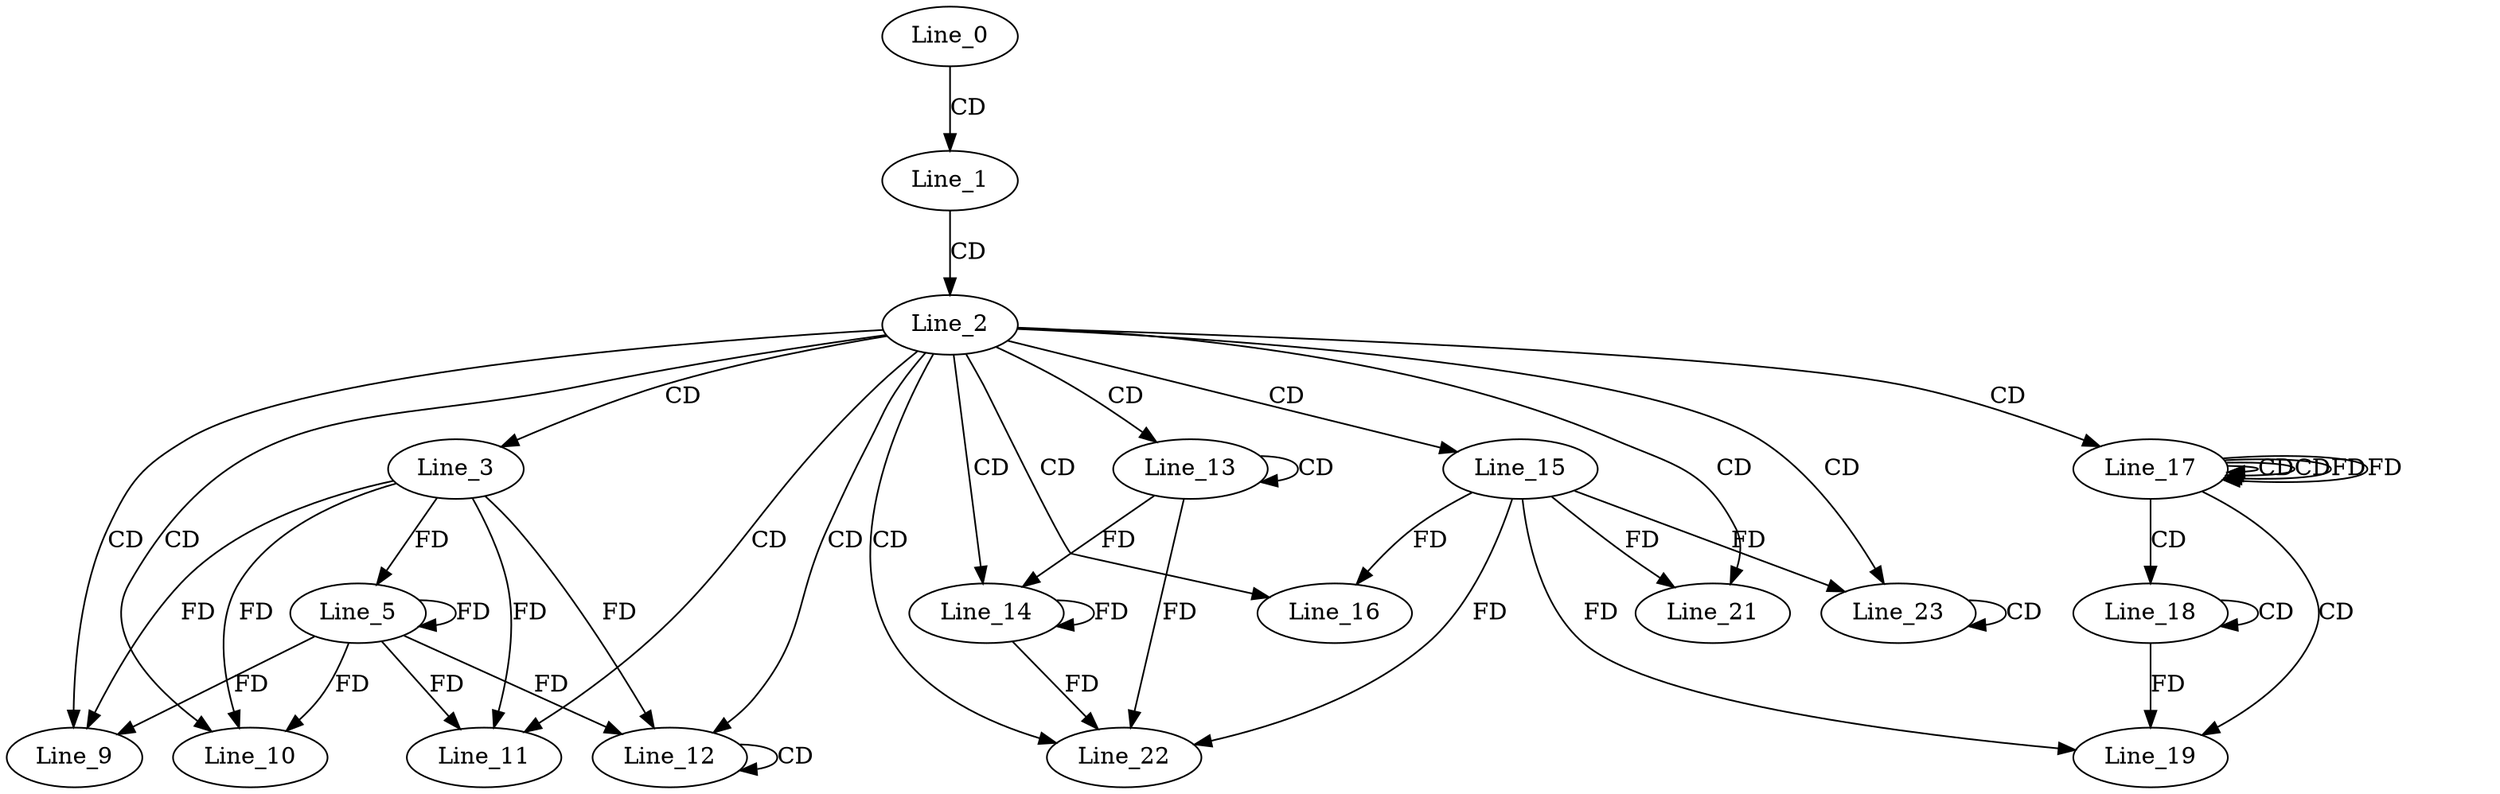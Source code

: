 digraph G {
  Line_0;
  Line_1;
  Line_2;
  Line_3;
  Line_5;
  Line_5;
  Line_9;
  Line_10;
  Line_11;
  Line_11;
  Line_12;
  Line_12;
  Line_13;
  Line_13;
  Line_14;
  Line_14;
  Line_15;
  Line_16;
  Line_17;
  Line_17;
  Line_17;
  Line_18;
  Line_18;
  Line_19;
  Line_21;
  Line_22;
  Line_23;
  Line_23;
  Line_0 -> Line_1 [ label="CD" ];
  Line_1 -> Line_2 [ label="CD" ];
  Line_2 -> Line_3 [ label="CD" ];
  Line_3 -> Line_5 [ label="FD" ];
  Line_5 -> Line_5 [ label="FD" ];
  Line_2 -> Line_9 [ label="CD" ];
  Line_3 -> Line_9 [ label="FD" ];
  Line_5 -> Line_9 [ label="FD" ];
  Line_2 -> Line_10 [ label="CD" ];
  Line_3 -> Line_10 [ label="FD" ];
  Line_5 -> Line_10 [ label="FD" ];
  Line_2 -> Line_11 [ label="CD" ];
  Line_3 -> Line_11 [ label="FD" ];
  Line_5 -> Line_11 [ label="FD" ];
  Line_2 -> Line_12 [ label="CD" ];
  Line_12 -> Line_12 [ label="CD" ];
  Line_3 -> Line_12 [ label="FD" ];
  Line_5 -> Line_12 [ label="FD" ];
  Line_2 -> Line_13 [ label="CD" ];
  Line_13 -> Line_13 [ label="CD" ];
  Line_2 -> Line_14 [ label="CD" ];
  Line_13 -> Line_14 [ label="FD" ];
  Line_14 -> Line_14 [ label="FD" ];
  Line_2 -> Line_15 [ label="CD" ];
  Line_2 -> Line_16 [ label="CD" ];
  Line_15 -> Line_16 [ label="FD" ];
  Line_2 -> Line_17 [ label="CD" ];
  Line_17 -> Line_17 [ label="CD" ];
  Line_17 -> Line_17 [ label="CD" ];
  Line_17 -> Line_17 [ label="FD" ];
  Line_17 -> Line_18 [ label="CD" ];
  Line_18 -> Line_18 [ label="CD" ];
  Line_17 -> Line_19 [ label="CD" ];
  Line_15 -> Line_19 [ label="FD" ];
  Line_18 -> Line_19 [ label="FD" ];
  Line_2 -> Line_21 [ label="CD" ];
  Line_15 -> Line_21 [ label="FD" ];
  Line_2 -> Line_22 [ label="CD" ];
  Line_15 -> Line_22 [ label="FD" ];
  Line_13 -> Line_22 [ label="FD" ];
  Line_14 -> Line_22 [ label="FD" ];
  Line_2 -> Line_23 [ label="CD" ];
  Line_23 -> Line_23 [ label="CD" ];
  Line_15 -> Line_23 [ label="FD" ];
  Line_17 -> Line_17 [ label="FD" ];
}
